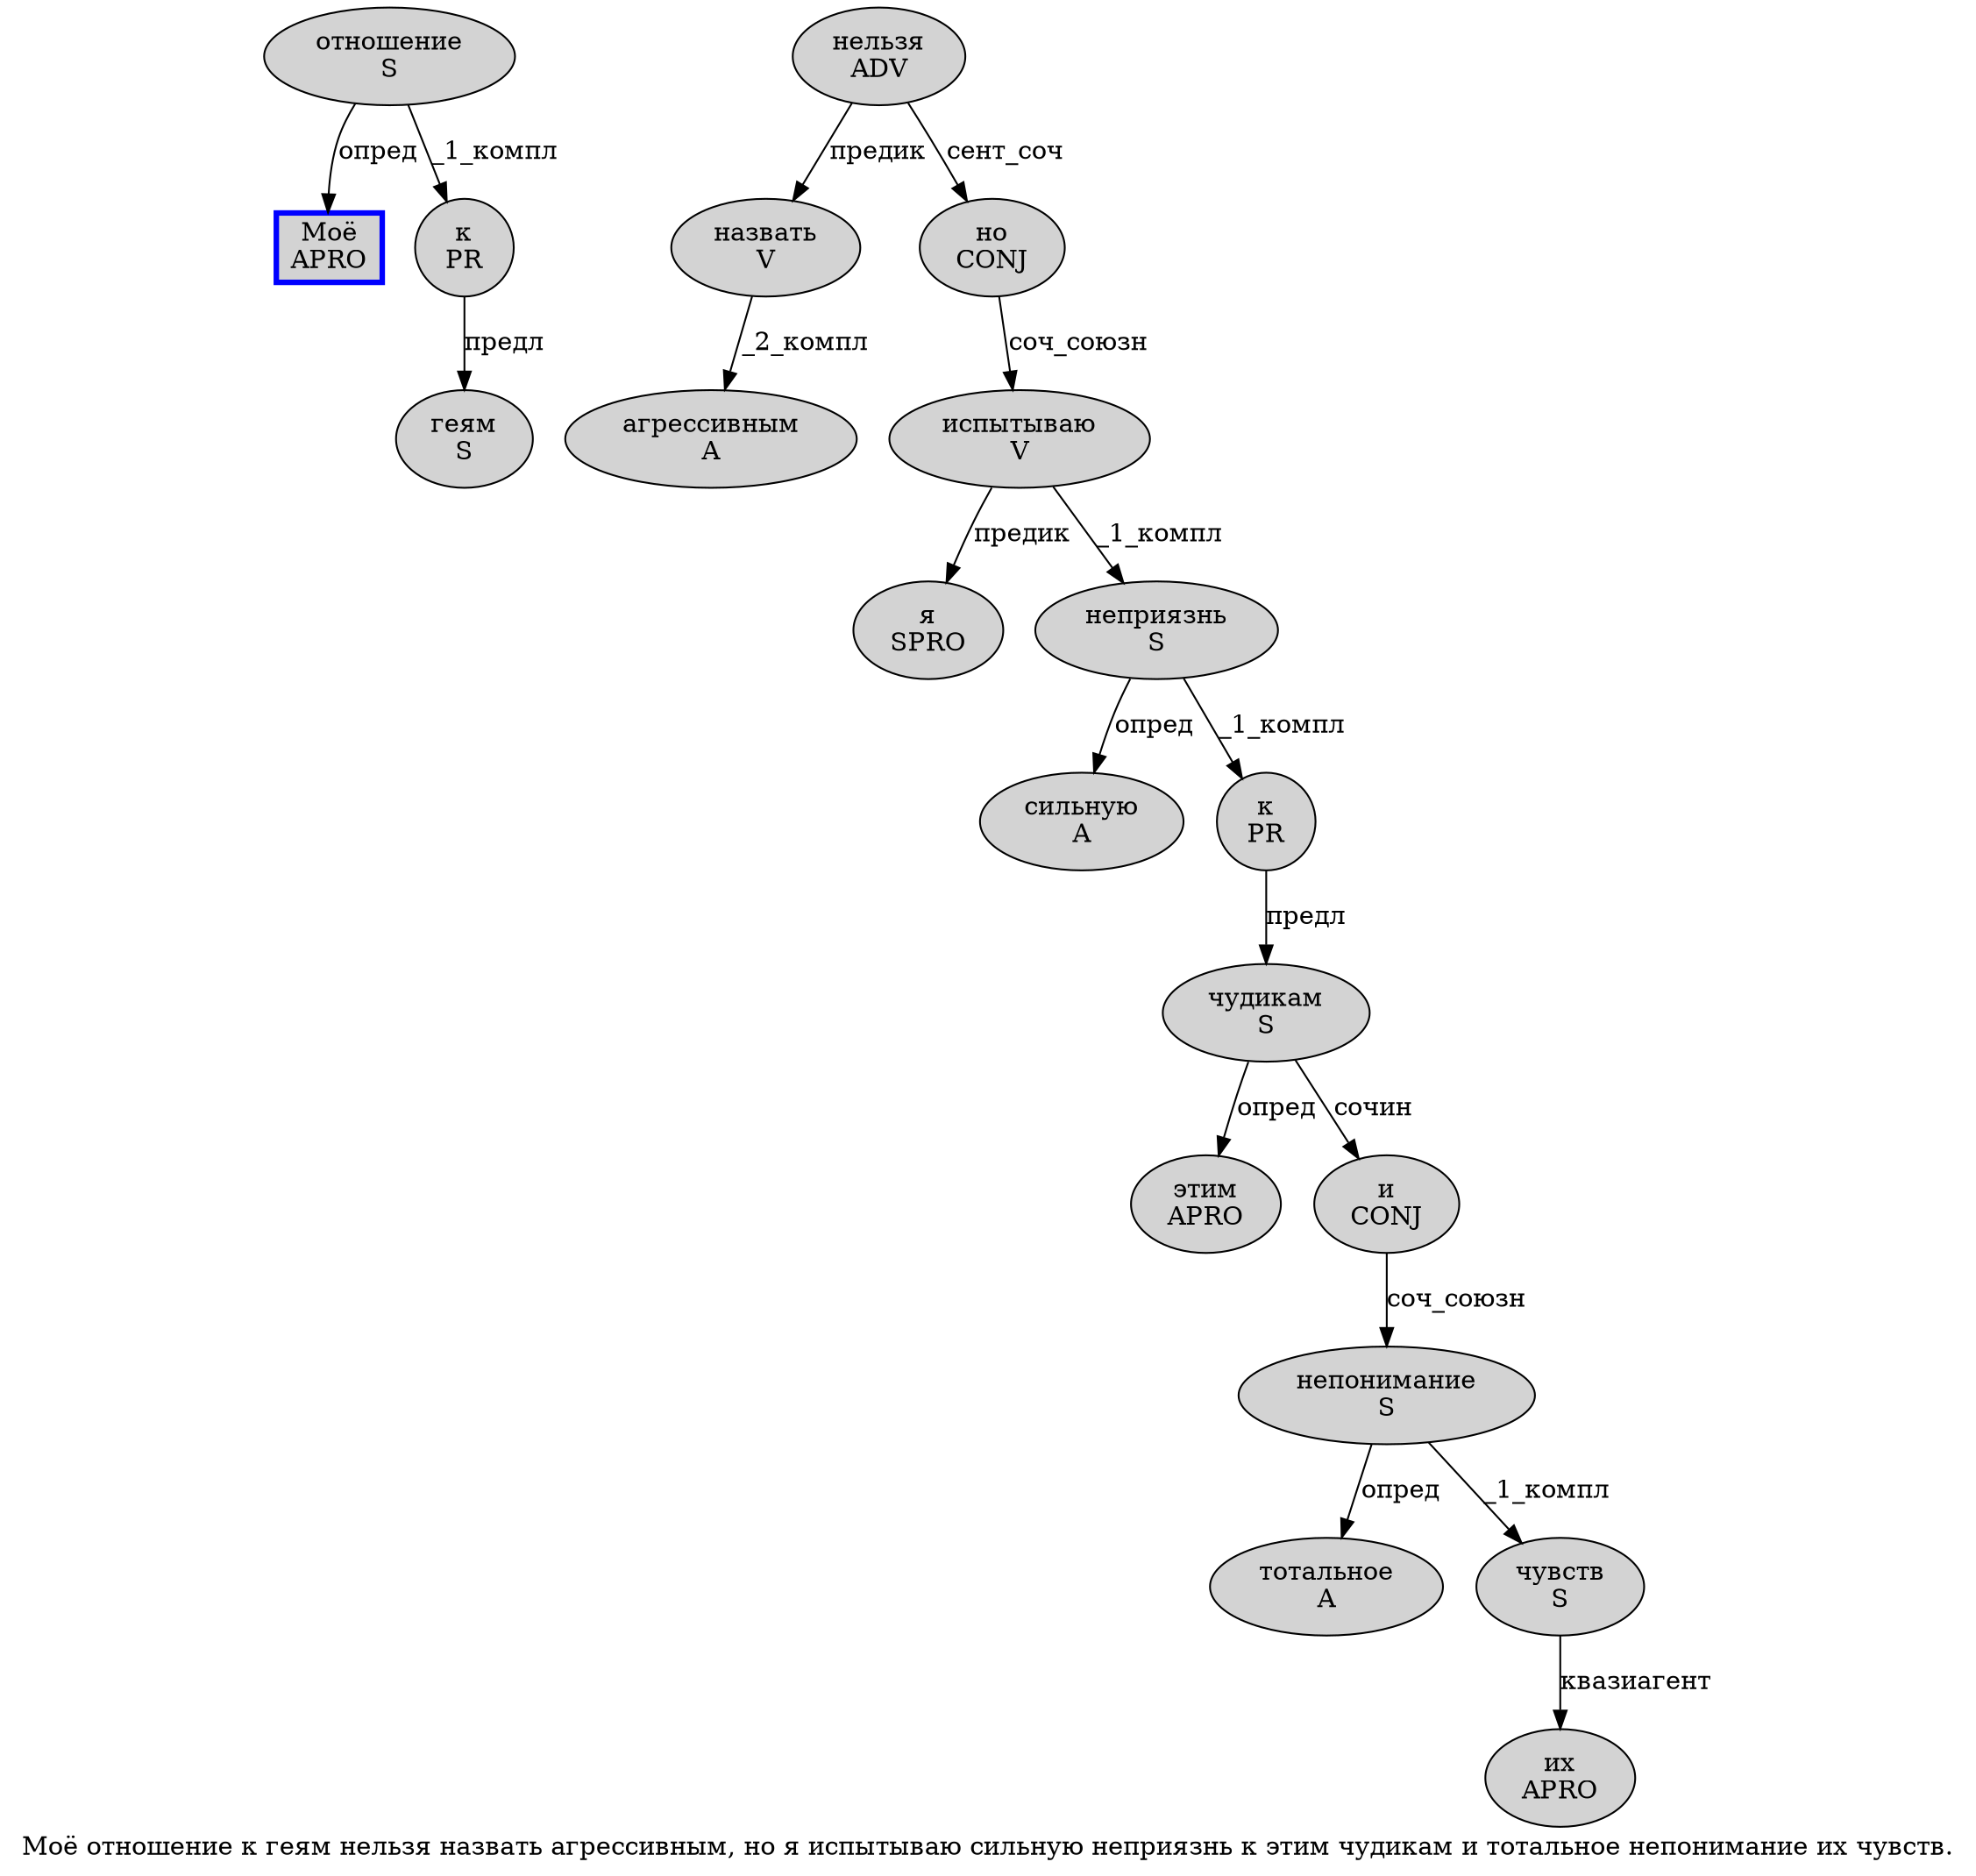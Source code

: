 digraph SENTENCE_3153 {
	graph [label="Моё отношение к геям нельзя назвать агрессивным, но я испытываю сильную неприязнь к этим чудикам и тотальное непонимание их чувств."]
	node [style=filled]
		0 [label="Моё
APRO" color=blue fillcolor=lightgray penwidth=3 shape=box]
		1 [label="отношение
S" color="" fillcolor=lightgray penwidth=1 shape=ellipse]
		2 [label="к
PR" color="" fillcolor=lightgray penwidth=1 shape=ellipse]
		3 [label="геям
S" color="" fillcolor=lightgray penwidth=1 shape=ellipse]
		4 [label="нельзя
ADV" color="" fillcolor=lightgray penwidth=1 shape=ellipse]
		5 [label="назвать
V" color="" fillcolor=lightgray penwidth=1 shape=ellipse]
		6 [label="агрессивным
A" color="" fillcolor=lightgray penwidth=1 shape=ellipse]
		8 [label="но
CONJ" color="" fillcolor=lightgray penwidth=1 shape=ellipse]
		9 [label="я
SPRO" color="" fillcolor=lightgray penwidth=1 shape=ellipse]
		10 [label="испытываю
V" color="" fillcolor=lightgray penwidth=1 shape=ellipse]
		11 [label="сильную
A" color="" fillcolor=lightgray penwidth=1 shape=ellipse]
		12 [label="неприязнь
S" color="" fillcolor=lightgray penwidth=1 shape=ellipse]
		13 [label="к
PR" color="" fillcolor=lightgray penwidth=1 shape=ellipse]
		14 [label="этим
APRO" color="" fillcolor=lightgray penwidth=1 shape=ellipse]
		15 [label="чудикам
S" color="" fillcolor=lightgray penwidth=1 shape=ellipse]
		16 [label="и
CONJ" color="" fillcolor=lightgray penwidth=1 shape=ellipse]
		17 [label="тотальное
A" color="" fillcolor=lightgray penwidth=1 shape=ellipse]
		18 [label="непонимание
S" color="" fillcolor=lightgray penwidth=1 shape=ellipse]
		19 [label="их
APRO" color="" fillcolor=lightgray penwidth=1 shape=ellipse]
		20 [label="чувств
S" color="" fillcolor=lightgray penwidth=1 shape=ellipse]
			20 -> 19 [label="квазиагент"]
			4 -> 5 [label="предик"]
			4 -> 8 [label="сент_соч"]
			15 -> 14 [label="опред"]
			15 -> 16 [label="сочин"]
			12 -> 11 [label="опред"]
			12 -> 13 [label="_1_компл"]
			18 -> 17 [label="опред"]
			18 -> 20 [label="_1_компл"]
			8 -> 10 [label="соч_союзн"]
			16 -> 18 [label="соч_союзн"]
			5 -> 6 [label="_2_компл"]
			10 -> 9 [label="предик"]
			10 -> 12 [label="_1_компл"]
			2 -> 3 [label="предл"]
			1 -> 0 [label="опред"]
			1 -> 2 [label="_1_компл"]
			13 -> 15 [label="предл"]
}